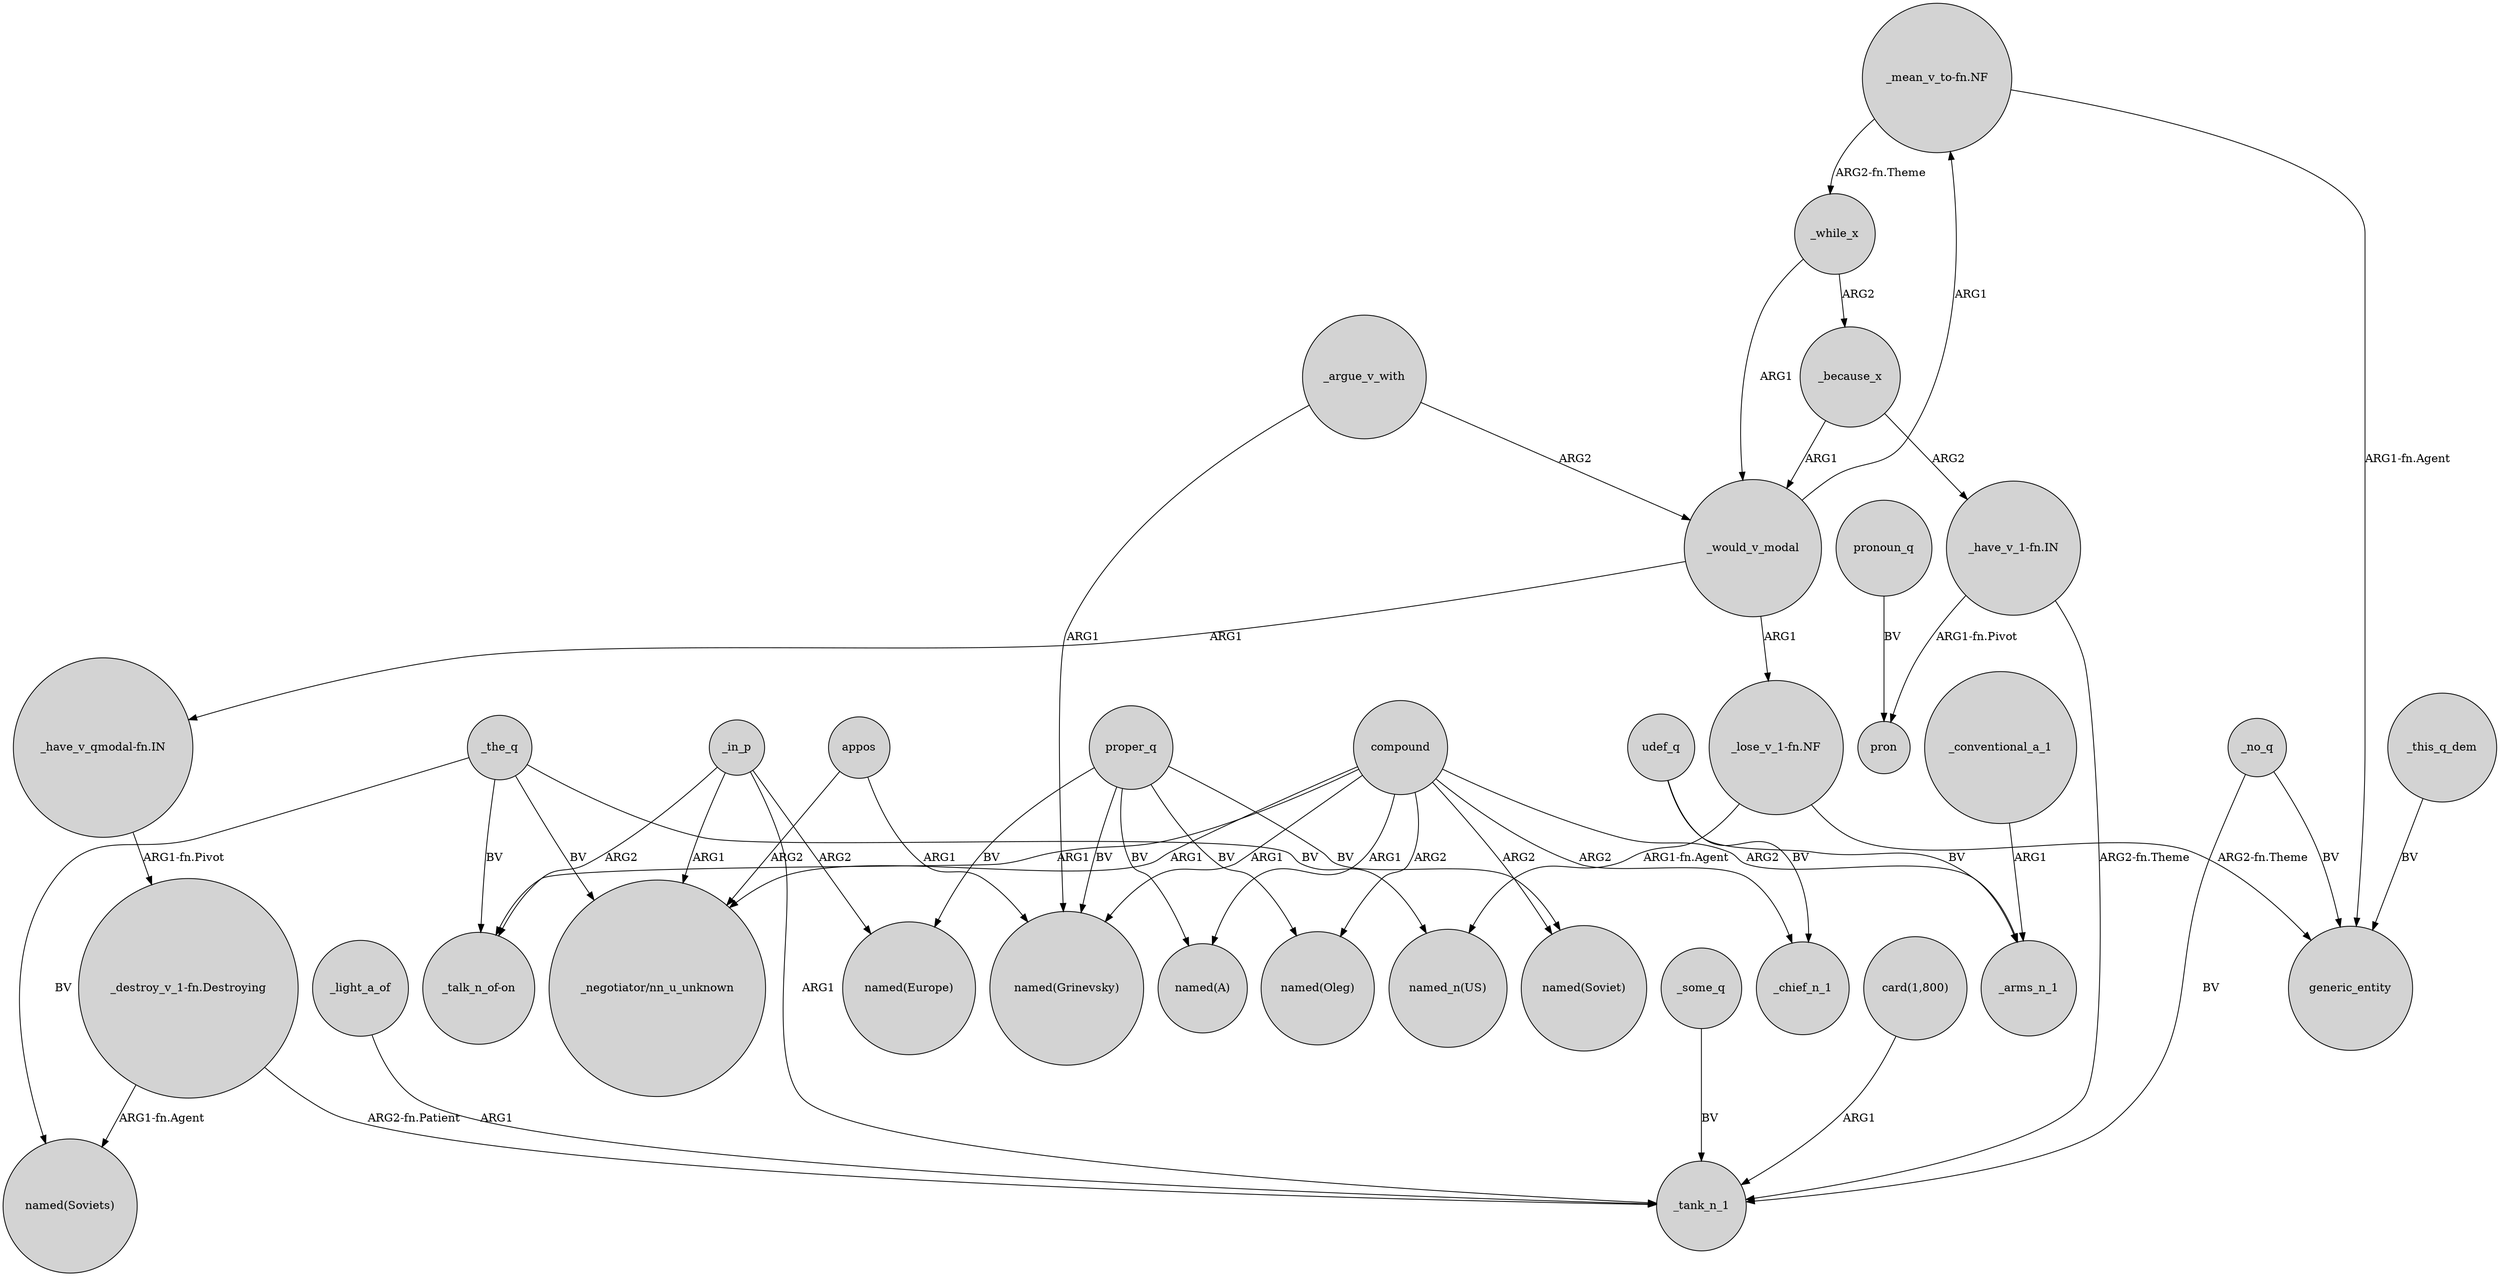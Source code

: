 digraph {
	node [shape=circle style=filled]
	_in_p -> "_talk_n_of-on" [label=ARG2]
	"_mean_v_to-fn.NF" -> generic_entity [label="ARG1-fn.Agent"]
	appos -> "named(Grinevsky)" [label=ARG1]
	_while_x -> _would_v_modal [label=ARG1]
	_in_p -> _tank_n_1 [label=ARG1]
	_while_x -> _because_x [label=ARG2]
	_would_v_modal -> "_have_v_qmodal-fn.IN" [label=ARG1]
	_in_p -> "_negotiator/nn_u_unknown" [label=ARG1]
	_in_p -> "named(Europe)" [label=ARG2]
	_because_x -> "_have_v_1-fn.IN" [label=ARG2]
	_no_q -> _tank_n_1 [label=BV]
	proper_q -> "named(Grinevsky)" [label=BV]
	compound -> "_talk_n_of-on" [label=ARG1]
	compound -> _arms_n_1 [label=ARG2]
	"_mean_v_to-fn.NF" -> _while_x [label="ARG2-fn.Theme"]
	compound -> "named(A)" [label=ARG1]
	_light_a_of -> _tank_n_1 [label=ARG1]
	compound -> "named(Grinevsky)" [label=ARG1]
	_no_q -> generic_entity [label=BV]
	udef_q -> _arms_n_1 [label=BV]
	proper_q -> "named(Soviet)" [label=BV]
	"_have_v_1-fn.IN" -> pron [label="ARG1-fn.Pivot"]
	_argue_v_with -> "named(Grinevsky)" [label=ARG1]
	compound -> _chief_n_1 [label=ARG2]
	_the_q -> "named_n(US)" [label=BV]
	_the_q -> "_talk_n_of-on" [label=BV]
	_the_q -> "named(Soviets)" [label=BV]
	pronoun_q -> pron [label=BV]
	"_have_v_1-fn.IN" -> _tank_n_1 [label="ARG2-fn.Theme"]
	_some_q -> _tank_n_1 [label=BV]
	_because_x -> _would_v_modal [label=ARG1]
	_this_q_dem -> generic_entity [label=BV]
	udef_q -> _chief_n_1 [label=BV]
	"_have_v_qmodal-fn.IN" -> "_destroy_v_1-fn.Destroying" [label="ARG1-fn.Pivot"]
	"_lose_v_1-fn.NF" -> "named_n(US)" [label="ARG1-fn.Agent"]
	compound -> "_negotiator/nn_u_unknown" [label=ARG1]
	proper_q -> "named(Europe)" [label=BV]
	compound -> "named(Soviet)" [label=ARG2]
	_conventional_a_1 -> _arms_n_1 [label=ARG1]
	_would_v_modal -> "_lose_v_1-fn.NF" [label=ARG1]
	compound -> "named(Oleg)" [label=ARG2]
	_the_q -> "_negotiator/nn_u_unknown" [label=BV]
	"card(1,800)" -> _tank_n_1 [label=ARG1]
	appos -> "_negotiator/nn_u_unknown" [label=ARG2]
	_argue_v_with -> _would_v_modal [label=ARG2]
	proper_q -> "named(Oleg)" [label=BV]
	_would_v_modal -> "_mean_v_to-fn.NF" [label=ARG1]
	"_destroy_v_1-fn.Destroying" -> "named(Soviets)" [label="ARG1-fn.Agent"]
	"_destroy_v_1-fn.Destroying" -> _tank_n_1 [label="ARG2-fn.Patient"]
	"_lose_v_1-fn.NF" -> generic_entity [label="ARG2-fn.Theme"]
	proper_q -> "named(A)" [label=BV]
}
